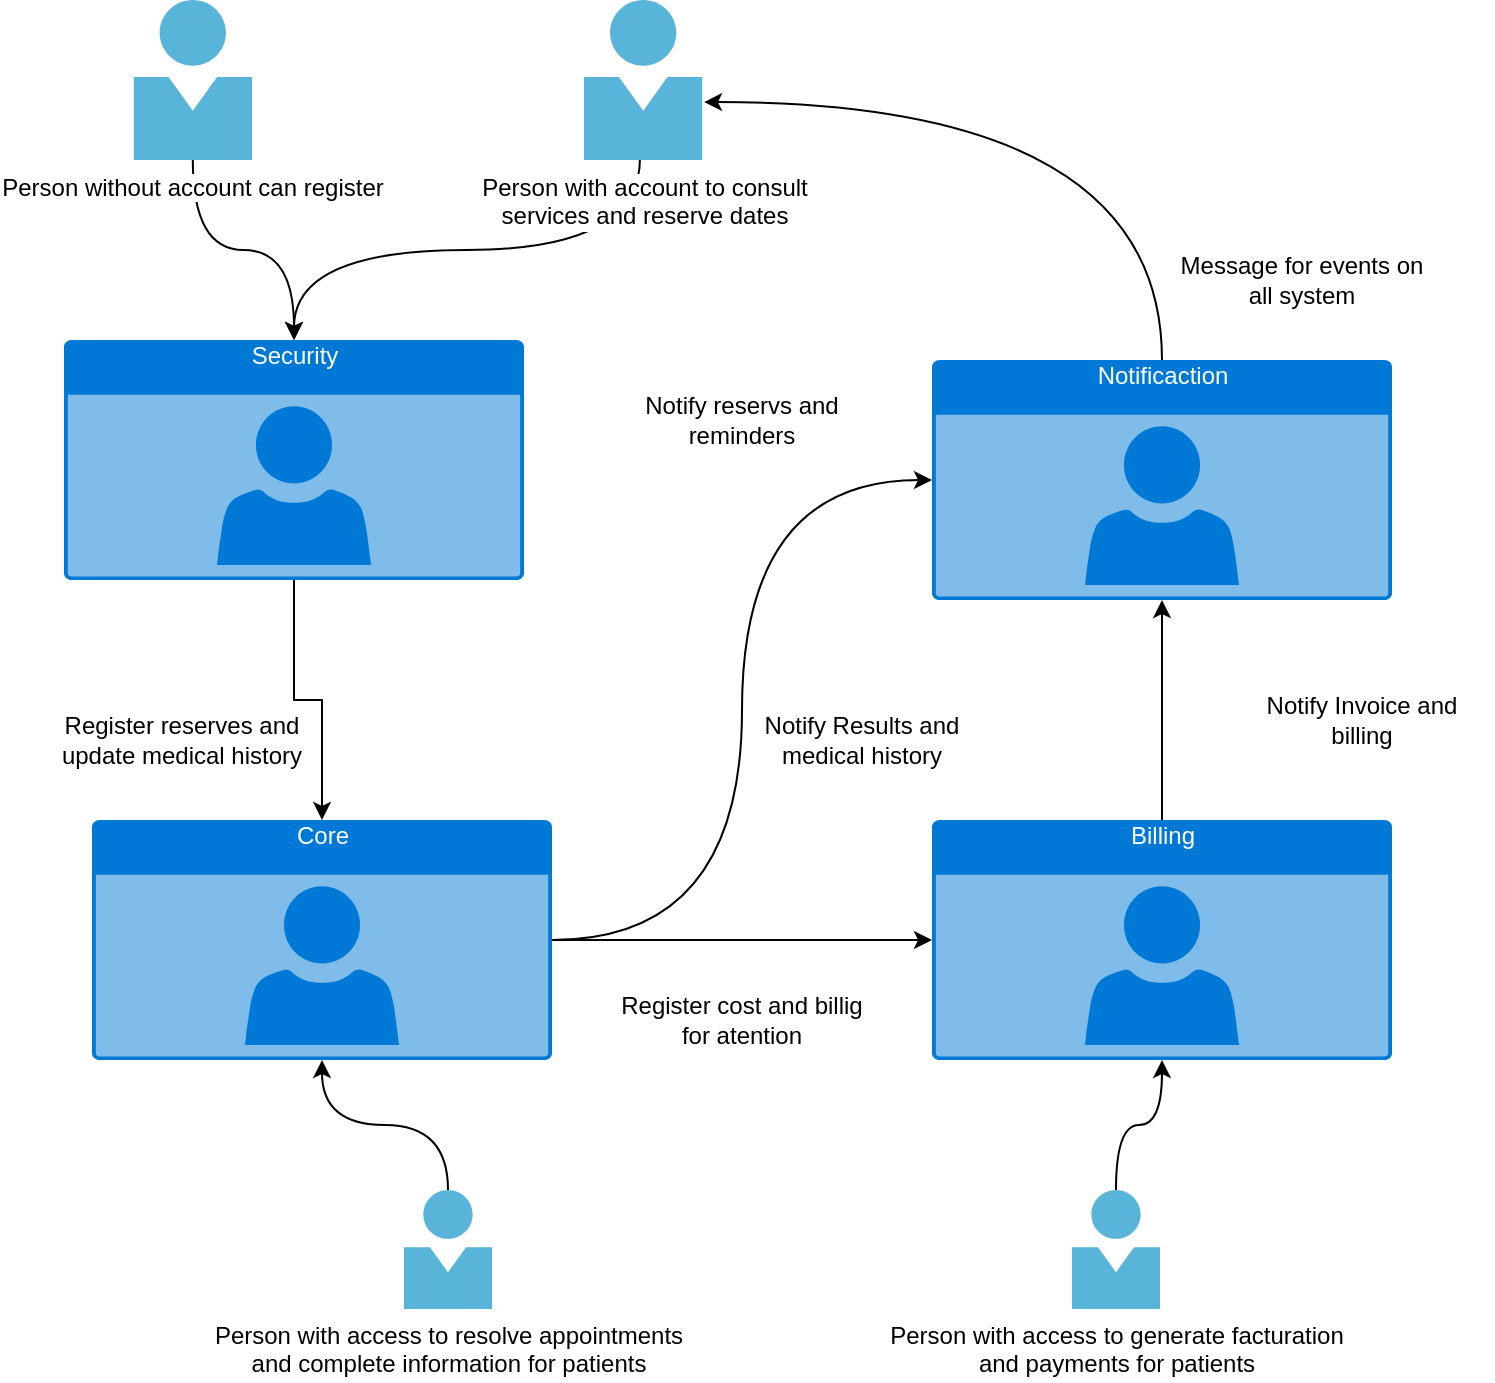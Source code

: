 <mxfile version="13.7.9" type="device" pages="4"><diagram id="2EKLIirFlXMManTxdTNA" name="Context"><mxGraphModel dx="1185" dy="685" grid="1" gridSize="10" guides="1" tooltips="1" connect="1" arrows="1" fold="1" page="1" pageScale="1" pageWidth="827" pageHeight="1169" math="0" shadow="0"><root><mxCell id="0"/><mxCell id="1" parent="0"/><mxCell id="qyZMl8ijHO8HV06tRtc7-16" style="edgeStyle=orthogonalEdgeStyle;curved=1;jumpStyle=none;orthogonalLoop=1;jettySize=auto;html=1;" parent="1" source="5vlBO0kMb23QcwZAIxXa-9" target="qyZMl8ijHO8HV06tRtc7-8" edge="1"><mxGeometry relative="1" as="geometry"/></mxCell><mxCell id="5vlBO0kMb23QcwZAIxXa-9" value="Billing" style="html=1;strokeColor=none;fillColor=#0079D6;labelPosition=center;verticalLabelPosition=middle;verticalAlign=top;align=center;fontSize=12;outlineConnect=0;spacingTop=-6;fontColor=#FFFFFF;shape=mxgraph.sitemap.user;" parent="1" vertex="1"><mxGeometry x="494.0" y="570" width="230" height="120" as="geometry"/></mxCell><mxCell id="qyZMl8ijHO8HV06tRtc7-14" style="edgeStyle=orthogonalEdgeStyle;curved=1;jumpStyle=none;orthogonalLoop=1;jettySize=auto;html=1;entryX=0;entryY=0.5;entryDx=0;entryDy=0;entryPerimeter=0;" parent="1" source="5vlBO0kMb23QcwZAIxXa-13" target="5vlBO0kMb23QcwZAIxXa-9" edge="1"><mxGeometry relative="1" as="geometry"/></mxCell><mxCell id="qyZMl8ijHO8HV06tRtc7-15" style="edgeStyle=orthogonalEdgeStyle;curved=1;jumpStyle=none;orthogonalLoop=1;jettySize=auto;html=1;entryX=0;entryY=0.5;entryDx=0;entryDy=0;entryPerimeter=0;" parent="1" source="5vlBO0kMb23QcwZAIxXa-13" target="qyZMl8ijHO8HV06tRtc7-8" edge="1"><mxGeometry relative="1" as="geometry"/></mxCell><mxCell id="5vlBO0kMb23QcwZAIxXa-13" value="Core" style="html=1;strokeColor=none;fillColor=#0079D6;labelPosition=center;verticalLabelPosition=middle;verticalAlign=top;align=center;fontSize=12;outlineConnect=0;spacingTop=-6;fontColor=#FFFFFF;shape=mxgraph.sitemap.user;" parent="1" vertex="1"><mxGeometry x="74.0" y="570" width="230" height="120" as="geometry"/></mxCell><mxCell id="qyZMl8ijHO8HV06tRtc7-5" style="edgeStyle=orthogonalEdgeStyle;curved=1;jumpStyle=none;orthogonalLoop=1;jettySize=auto;html=1;" parent="1" source="qyZMl8ijHO8HV06tRtc7-4" target="LqOLsiQff1XC1vdGfvNc-1" edge="1"><mxGeometry relative="1" as="geometry"><mxPoint x="189" y="360" as="targetPoint"/></mxGeometry></mxCell><mxCell id="qyZMl8ijHO8HV06tRtc7-4" value="Person without account can register" style="aspect=fixed;html=1;points=[];align=center;image;fontSize=12;image=img/lib/mscae/Person.svg;" parent="1" vertex="1"><mxGeometry x="94.8" y="160" width="59.2" height="80" as="geometry"/></mxCell><mxCell id="qyZMl8ijHO8HV06tRtc7-7" style="edgeStyle=orthogonalEdgeStyle;curved=1;jumpStyle=none;orthogonalLoop=1;jettySize=auto;html=1;exitX=0.473;exitY=0.988;exitDx=0;exitDy=0;exitPerimeter=0;" parent="1" source="qyZMl8ijHO8HV06tRtc7-6" target="LqOLsiQff1XC1vdGfvNc-1" edge="1"><mxGeometry relative="1" as="geometry"><mxPoint x="189" y="360" as="targetPoint"/></mxGeometry></mxCell><mxCell id="qyZMl8ijHO8HV06tRtc7-6" value="Person with account to consult &lt;br&gt;services and reserve dates" style="aspect=fixed;html=1;points=[];align=center;image;fontSize=12;image=img/lib/mscae/Person.svg;" parent="1" vertex="1"><mxGeometry x="320" y="160" width="59.2" height="80" as="geometry"/></mxCell><mxCell id="qyZMl8ijHO8HV06tRtc7-18" style="edgeStyle=orthogonalEdgeStyle;curved=1;jumpStyle=none;orthogonalLoop=1;jettySize=auto;html=1;entryX=1.014;entryY=0.638;entryDx=0;entryDy=0;entryPerimeter=0;exitX=0.5;exitY=0;exitDx=0;exitDy=0;exitPerimeter=0;" parent="1" source="qyZMl8ijHO8HV06tRtc7-8" target="qyZMl8ijHO8HV06tRtc7-6" edge="1"><mxGeometry relative="1" as="geometry"/></mxCell><mxCell id="qyZMl8ijHO8HV06tRtc7-8" value="Notificaction" style="html=1;strokeColor=none;fillColor=#0079D6;labelPosition=center;verticalLabelPosition=middle;verticalAlign=top;align=center;fontSize=12;outlineConnect=0;spacingTop=-6;fontColor=#FFFFFF;shape=mxgraph.sitemap.user;" parent="1" vertex="1"><mxGeometry x="494.0" y="340" width="230" height="120" as="geometry"/></mxCell><mxCell id="qyZMl8ijHO8HV06tRtc7-12" style="edgeStyle=orthogonalEdgeStyle;curved=1;jumpStyle=none;orthogonalLoop=1;jettySize=auto;html=1;entryX=0.5;entryY=1;entryDx=0;entryDy=0;entryPerimeter=0;" parent="1" source="qyZMl8ijHO8HV06tRtc7-10" target="5vlBO0kMb23QcwZAIxXa-13" edge="1"><mxGeometry relative="1" as="geometry"/></mxCell><mxCell id="qyZMl8ijHO8HV06tRtc7-10" value="Person with access to resolve appointments &lt;br&gt;and complete information for patients" style="aspect=fixed;html=1;points=[];align=center;image;fontSize=12;image=img/lib/mscae/Person.svg;" parent="1" vertex="1"><mxGeometry x="230" y="755" width="44" height="59.46" as="geometry"/></mxCell><mxCell id="qyZMl8ijHO8HV06tRtc7-13" style="edgeStyle=orthogonalEdgeStyle;curved=1;jumpStyle=none;orthogonalLoop=1;jettySize=auto;html=1;" parent="1" source="qyZMl8ijHO8HV06tRtc7-11" target="5vlBO0kMb23QcwZAIxXa-9" edge="1"><mxGeometry relative="1" as="geometry"/></mxCell><mxCell id="qyZMl8ijHO8HV06tRtc7-11" value="Person with access to generate facturation &lt;br&gt;and payments for patients" style="aspect=fixed;html=1;points=[];align=center;image;fontSize=12;image=img/lib/mscae/Person.svg;" parent="1" vertex="1"><mxGeometry x="564" y="755" width="44" height="59.46" as="geometry"/></mxCell><mxCell id="l5OTjM7se1lUKz6aUcZo-1" value="Message for events on all system" style="text;html=1;strokeColor=none;fillColor=none;align=center;verticalAlign=middle;whiteSpace=wrap;rounded=0;" parent="1" vertex="1"><mxGeometry x="614" y="290" width="130" height="20" as="geometry"/></mxCell><mxCell id="l5OTjM7se1lUKz6aUcZo-2" value="Notify Invoice and billing" style="text;html=1;strokeColor=none;fillColor=none;align=center;verticalAlign=middle;whiteSpace=wrap;rounded=0;" parent="1" vertex="1"><mxGeometry x="644" y="510" width="130" height="20" as="geometry"/></mxCell><mxCell id="k3LAeSQk31uYFroAvFhV-1" value="Notify Results and medical history" style="text;html=1;strokeColor=none;fillColor=none;align=center;verticalAlign=middle;whiteSpace=wrap;rounded=0;" parent="1" vertex="1"><mxGeometry x="394" y="520" width="130" height="20" as="geometry"/></mxCell><mxCell id="k3LAeSQk31uYFroAvFhV-2" value="Notify reservs and reminders" style="text;html=1;strokeColor=none;fillColor=none;align=center;verticalAlign=middle;whiteSpace=wrap;rounded=0;" parent="1" vertex="1"><mxGeometry x="334" y="360" width="130" height="20" as="geometry"/></mxCell><mxCell id="k3LAeSQk31uYFroAvFhV-5" value="Register reserves and update medical history" style="text;html=1;strokeColor=none;fillColor=none;align=center;verticalAlign=middle;whiteSpace=wrap;rounded=0;" parent="1" vertex="1"><mxGeometry x="54.0" y="520" width="130" height="20" as="geometry"/></mxCell><mxCell id="k3LAeSQk31uYFroAvFhV-6" value="Register cost and billig for atention" style="text;html=1;strokeColor=none;fillColor=none;align=center;verticalAlign=middle;whiteSpace=wrap;rounded=0;" parent="1" vertex="1"><mxGeometry x="334" y="660" width="130" height="20" as="geometry"/></mxCell><mxCell id="LqOLsiQff1XC1vdGfvNc-3" style="edgeStyle=orthogonalEdgeStyle;rounded=0;orthogonalLoop=1;jettySize=auto;html=1;" edge="1" parent="1" source="LqOLsiQff1XC1vdGfvNc-1" target="5vlBO0kMb23QcwZAIxXa-13"><mxGeometry relative="1" as="geometry"/></mxCell><mxCell id="LqOLsiQff1XC1vdGfvNc-1" value="Security" style="html=1;strokeColor=none;fillColor=#0079D6;labelPosition=center;verticalLabelPosition=middle;verticalAlign=top;align=center;fontSize=12;outlineConnect=0;spacingTop=-6;fontColor=#FFFFFF;shape=mxgraph.sitemap.user;" vertex="1" parent="1"><mxGeometry x="60.0" y="330" width="230" height="120" as="geometry"/></mxCell></root></mxGraphModel></diagram><diagram id="42VQemeUKOWTL7FAhe5p" name="Container "><mxGraphModel dx="2249" dy="822" grid="1" gridSize="10" guides="1" tooltips="1" connect="1" arrows="1" fold="1" page="1" pageScale="1" pageWidth="827" pageHeight="1169" math="0" shadow="0"><root><mxCell id="_bHOrbt_Z18srWprg5D2-0"/><mxCell id="_bHOrbt_Z18srWprg5D2-1" parent="_bHOrbt_Z18srWprg5D2-0"/><mxCell id="jMDWx0PPBlNnuc4dAxSQ-10" value="" style="rounded=0;whiteSpace=wrap;html=1;" parent="_bHOrbt_Z18srWprg5D2-1" vertex="1"><mxGeometry x="-670" y="380" width="665" height="310" as="geometry"/></mxCell><mxCell id="jMDWx0PPBlNnuc4dAxSQ-8" value="" style="group" parent="_bHOrbt_Z18srWprg5D2-1" vertex="1" connectable="0"><mxGeometry x="40" y="380" width="665" height="310" as="geometry"/></mxCell><mxCell id="jMDWx0PPBlNnuc4dAxSQ-1" value="" style="rounded=0;whiteSpace=wrap;html=1;" parent="jMDWx0PPBlNnuc4dAxSQ-8" vertex="1"><mxGeometry width="665" height="310" as="geometry"/></mxCell><mxCell id="WMeIXpfJqdd58N42VqQm-1" value="N" style="html=1;dashed=0;whitespace=wrap;fillColor=#2875E2;strokeColor=#ffffff;points=[[0.005,0.63,0],[0.1,0.2,0],[0.9,0.2,0],[0.5,0,0],[0.995,0.63,0],[0.72,0.99,0],[0.5,1,0],[0.28,0.99,0]];shape=mxgraph.kubernetes.icon;prIcon=api" parent="jMDWx0PPBlNnuc4dAxSQ-8" vertex="1"><mxGeometry x="309" y="70" width="130" height="110" as="geometry"/></mxCell><mxCell id="WMeIXpfJqdd58N42VqQm-2" value="Attention Web&lt;br&gt;Angular 10" style="verticalLabelPosition=bottom;html=1;verticalAlign=top;align=center;strokeColor=none;fillColor=#00BEF2;shape=mxgraph.azure.azure_website;pointerEvents=1;" parent="jMDWx0PPBlNnuc4dAxSQ-8" vertex="1"><mxGeometry x="130" y="60" width="80" height="80" as="geometry"/></mxCell><mxCell id="WMeIXpfJqdd58N42VqQm-23" value="Azure Cloud&lt;br&gt;SQL Server" style="verticalLabelPosition=bottom;html=1;verticalAlign=top;align=center;strokeColor=none;fillColor=#00BEF2;shape=mxgraph.azure.sql_database_sql_azure;" parent="jMDWx0PPBlNnuc4dAxSQ-8" vertex="1"><mxGeometry x="540" y="45" width="90" height="90" as="geometry"/></mxCell><mxCell id="WMeIXpfJqdd58N42VqQm-24" style="edgeStyle=orthogonalEdgeStyle;curved=1;rounded=0;orthogonalLoop=1;jettySize=auto;html=1;entryX=0;entryY=0.5;entryDx=0;entryDy=0;entryPerimeter=0;exitX=0.931;exitY=0.627;exitDx=0;exitDy=0;exitPerimeter=0;" parent="jMDWx0PPBlNnuc4dAxSQ-8" source="WMeIXpfJqdd58N42VqQm-1" target="WMeIXpfJqdd58N42VqQm-23" edge="1"><mxGeometry relative="1" as="geometry"/></mxCell><mxCell id="Ny7OhV4Sskm9mBpHQgic-0" value="Send messages for &lt;br&gt;async events" style="text;html=1;align=center;verticalAlign=middle;resizable=0;points=[];autosize=1;" parent="jMDWx0PPBlNnuc4dAxSQ-8" vertex="1"><mxGeometry x="470" y="260" width="120" height="30" as="geometry"/></mxCell><mxCell id="Ny7OhV4Sskm9mBpHQgic-1" value="Save and &lt;br&gt;consult data" style="text;html=1;align=center;verticalAlign=middle;resizable=0;points=[];autosize=1;" parent="jMDWx0PPBlNnuc4dAxSQ-8" vertex="1"><mxGeometry x="445" y="45" width="80" height="30" as="geometry"/></mxCell><mxCell id="WMeIXpfJqdd58N42VqQm-11" value="Attention API - Identity Server&lt;br&gt;NetCore 3.1" style="text;html=1;align=center;verticalAlign=middle;resizable=0;points=[];autosize=1;" parent="jMDWx0PPBlNnuc4dAxSQ-8" vertex="1"><mxGeometry x="289" y="189" width="170" height="30" as="geometry"/></mxCell><mxCell id="n6Ky6BE6lHwHTJasd2XO-2" value="Read configuration&amp;nbsp;&lt;br&gt;for environmet" style="text;html=1;align=center;verticalAlign=middle;resizable=0;points=[];autosize=1;" parent="jMDWx0PPBlNnuc4dAxSQ-8" vertex="1"><mxGeometry x="230" y="250" width="120" height="30" as="geometry"/></mxCell><mxCell id="WMeIXpfJqdd58N42VqQm-15" style="edgeStyle=orthogonalEdgeStyle;rounded=0;orthogonalLoop=1;jettySize=auto;html=1;exitX=0.855;exitY=0.145;exitDx=0;exitDy=0;exitPerimeter=0;curved=1;" parent="_bHOrbt_Z18srWprg5D2-1" source="WMeIXpfJqdd58N42VqQm-2" target="WMeIXpfJqdd58N42VqQm-8" edge="1"><mxGeometry relative="1" as="geometry"/></mxCell><mxCell id="jMDWx0PPBlNnuc4dAxSQ-22" style="edgeStyle=orthogonalEdgeStyle;curved=1;rounded=0;orthogonalLoop=1;jettySize=auto;html=1;fontSize=12;entryX=0.524;entryY=1.075;entryDx=0;entryDy=0;entryPerimeter=0;" parent="_bHOrbt_Z18srWprg5D2-1" source="WMeIXpfJqdd58N42VqQm-17" target="jMDWx0PPBlNnuc4dAxSQ-21" edge="1"><mxGeometry relative="1" as="geometry"/></mxCell><mxCell id="WMeIXpfJqdd58N42VqQm-17" value="Spring Cloud &lt;br&gt;Config Server" style="verticalLabelPosition=bottom;html=1;verticalAlign=top;align=center;strokeColor=none;fillColor=#00BEF2;shape=mxgraph.azure.cloud_service;" parent="_bHOrbt_Z18srWprg5D2-1" vertex="1"><mxGeometry x="-25" y="710" width="80" height="60" as="geometry"/></mxCell><mxCell id="WMeIXpfJqdd58N42VqQm-22" style="edgeStyle=orthogonalEdgeStyle;rounded=0;orthogonalLoop=1;jettySize=auto;html=1;entryX=0.9;entryY=0.2;entryDx=0;entryDy=0;entryPerimeter=0;curved=1;" parent="_bHOrbt_Z18srWprg5D2-1" source="WMeIXpfJqdd58N42VqQm-21" target="WMeIXpfJqdd58N42VqQm-8" edge="1"><mxGeometry relative="1" as="geometry"/></mxCell><mxCell id="WMeIXpfJqdd58N42VqQm-21" value="Eureka Discovery Server" style="verticalLabelPosition=bottom;html=1;verticalAlign=top;align=center;strokeColor=none;fillColor=#00BEF2;shape=mxgraph.azure.cloud_service;" parent="_bHOrbt_Z18srWprg5D2-1" vertex="1"><mxGeometry x="680" y="90" width="80" height="60" as="geometry"/></mxCell><mxCell id="WMeIXpfJqdd58N42VqQm-29" value="Rabbit MQ" style="verticalLabelPosition=bottom;html=1;verticalAlign=top;align=center;strokeColor=none;fillColor=#00BEF2;shape=mxgraph.azure.worker_role;" parent="_bHOrbt_Z18srWprg5D2-1" vertex="1"><mxGeometry x="-30" y="880" width="80" height="50" as="geometry"/></mxCell><mxCell id="Ny7OhV4Sskm9mBpHQgic-2" value="Discovery direction &lt;br&gt;for apis services" style="text;html=1;align=center;verticalAlign=middle;resizable=0;points=[];autosize=1;" parent="_bHOrbt_Z18srWprg5D2-1" vertex="1"><mxGeometry x="520" y="170" width="120" height="30" as="geometry"/></mxCell><mxCell id="Ny7OhV4Sskm9mBpHQgic-5" value="Send petitions to Api Gateway" style="text;html=1;align=center;verticalAlign=middle;resizable=0;points=[];autosize=1;" parent="_bHOrbt_Z18srWprg5D2-1" vertex="1"><mxGeometry x="120" y="405" width="180" height="20" as="geometry"/></mxCell><mxCell id="jMDWx0PPBlNnuc4dAxSQ-2" value="Security Container" style="text;html=1;align=center;verticalAlign=middle;resizable=0;points=[];autosize=1;fontSize=23;fontStyle=1" parent="_bHOrbt_Z18srWprg5D2-1" vertex="1"><mxGeometry x="45" y="350" width="220" height="30" as="geometry"/></mxCell><mxCell id="jMDWx0PPBlNnuc4dAxSQ-3" value="" style="group" parent="_bHOrbt_Z18srWprg5D2-1" vertex="1" connectable="0"><mxGeometry x="314" y="150" width="200" height="160" as="geometry"/></mxCell><mxCell id="WMeIXpfJqdd58N42VqQm-8" value="" style="html=1;dashed=0;whitespace=wrap;fillColor=#2875E2;strokeColor=#ffffff;points=[[0.005,0.63,0],[0.1,0.2,0],[0.9,0.2,0],[0.5,0,0],[0.995,0.63,0],[0.72,0.99,0],[0.5,1,0],[0.28,0.99,0]];shape=mxgraph.kubernetes.icon;prIcon=api" parent="jMDWx0PPBlNnuc4dAxSQ-3" vertex="1"><mxGeometry x="35" width="130" height="110" as="geometry"/></mxCell><mxCell id="WMeIXpfJqdd58N42VqQm-9" value="KONG API Gateway&lt;br&gt;/&lt;br&gt;NET CORE OCELOT API Gateway" style="text;html=1;align=center;verticalAlign=middle;resizable=0;points=[];autosize=1;" parent="_bHOrbt_Z18srWprg5D2-1" vertex="1"><mxGeometry x="314" y="100" width="200" height="50" as="geometry"/></mxCell><mxCell id="jMDWx0PPBlNnuc4dAxSQ-6" style="edgeStyle=orthogonalEdgeStyle;curved=1;rounded=0;orthogonalLoop=1;jettySize=auto;html=1;entryX=0.5;entryY=0;entryDx=0;entryDy=0;entryPerimeter=0;fontSize=23;" parent="_bHOrbt_Z18srWprg5D2-1" source="WMeIXpfJqdd58N42VqQm-8" target="WMeIXpfJqdd58N42VqQm-1" edge="1"><mxGeometry relative="1" as="geometry"/></mxCell><mxCell id="jMDWx0PPBlNnuc4dAxSQ-17" value="Billing Container" style="text;html=1;align=center;verticalAlign=middle;resizable=0;points=[];autosize=1;fontSize=23;fontStyle=1" parent="_bHOrbt_Z18srWprg5D2-1" vertex="1"><mxGeometry x="-655" y="340" width="200" height="30" as="geometry"/></mxCell><mxCell id="n6Ky6BE6lHwHTJasd2XO-0" style="edgeStyle=orthogonalEdgeStyle;curved=1;rounded=0;orthogonalLoop=1;jettySize=auto;html=1;entryX=0;entryY=0.5;entryDx=0;entryDy=0;entryPerimeter=0;fontSize=12;startArrow=classic;startFill=1;" parent="_bHOrbt_Z18srWprg5D2-1" source="jMDWx0PPBlNnuc4dAxSQ-11" target="WMeIXpfJqdd58N42VqQm-29" edge="1"><mxGeometry relative="1" as="geometry"><Array as="points"><mxPoint x="-400" y="505"/><mxPoint x="-400" y="905"/></Array></mxGeometry></mxCell><mxCell id="jMDWx0PPBlNnuc4dAxSQ-11" value="N" style="html=1;dashed=0;whitespace=wrap;fillColor=#2875E2;strokeColor=#ffffff;points=[[0.005,0.63,0],[0.1,0.2,0],[0.9,0.2,0],[0.5,0,0],[0.995,0.63,0],[0.72,0.99,0],[0.5,1,0],[0.28,0.99,0]];shape=mxgraph.kubernetes.icon;prIcon=api" parent="_bHOrbt_Z18srWprg5D2-1" vertex="1"><mxGeometry x="-361" y="450" width="130" height="110" as="geometry"/></mxCell><mxCell id="jMDWx0PPBlNnuc4dAxSQ-19" style="edgeStyle=orthogonalEdgeStyle;curved=1;rounded=0;orthogonalLoop=1;jettySize=auto;html=1;entryX=0.005;entryY=0.63;entryDx=0;entryDy=0;entryPerimeter=0;fontSize=12;" parent="_bHOrbt_Z18srWprg5D2-1" source="jMDWx0PPBlNnuc4dAxSQ-12" target="WMeIXpfJqdd58N42VqQm-8" edge="1"><mxGeometry relative="1" as="geometry"><Array as="points"><mxPoint x="-390" y="480"/><mxPoint x="-390" y="219"/></Array></mxGeometry></mxCell><mxCell id="jMDWx0PPBlNnuc4dAxSQ-12" value="Billing Web&lt;br&gt;React" style="verticalLabelPosition=bottom;html=1;verticalAlign=top;align=center;strokeColor=none;fillColor=#00BEF2;shape=mxgraph.azure.azure_website;pointerEvents=1;" parent="_bHOrbt_Z18srWprg5D2-1" vertex="1"><mxGeometry x="-540" y="440" width="80" height="80" as="geometry"/></mxCell><mxCell id="jMDWx0PPBlNnuc4dAxSQ-14" style="edgeStyle=orthogonalEdgeStyle;curved=1;rounded=0;orthogonalLoop=1;jettySize=auto;html=1;entryX=0;entryY=0.5;entryDx=0;entryDy=0;entryPerimeter=0;" parent="_bHOrbt_Z18srWprg5D2-1" source="jMDWx0PPBlNnuc4dAxSQ-11" target="jMDWx0PPBlNnuc4dAxSQ-18" edge="1"><mxGeometry x="-670" y="380" as="geometry"><mxPoint x="-130" y="470" as="targetPoint"/></mxGeometry></mxCell><mxCell id="jMDWx0PPBlNnuc4dAxSQ-15" value="Send and read messages&amp;nbsp;&lt;br&gt;&amp;nbsp;for async events" style="text;html=1;align=center;verticalAlign=middle;resizable=0;points=[];autosize=1;" parent="_bHOrbt_Z18srWprg5D2-1" vertex="1"><mxGeometry x="-560" y="630" width="160" height="30" as="geometry"/></mxCell><mxCell id="jMDWx0PPBlNnuc4dAxSQ-16" value="Save and &lt;br&gt;consult data" style="text;html=1;align=center;verticalAlign=middle;resizable=0;points=[];autosize=1;" parent="_bHOrbt_Z18srWprg5D2-1" vertex="1"><mxGeometry x="-220" y="440" width="80" height="30" as="geometry"/></mxCell><mxCell id="iLCGwplochPmmYWrt9mM-3" style="edgeStyle=orthogonalEdgeStyle;curved=1;rounded=0;orthogonalLoop=1;jettySize=auto;html=1;startArrow=none;startFill=0;fontSize=12;" parent="_bHOrbt_Z18srWprg5D2-1" source="jMDWx0PPBlNnuc4dAxSQ-18" target="iLCGwplochPmmYWrt9mM-2" edge="1"><mxGeometry relative="1" as="geometry"/></mxCell><mxCell id="jMDWx0PPBlNnuc4dAxSQ-18" value="MongoDB" style="verticalLabelPosition=bottom;html=1;verticalAlign=top;align=center;strokeColor=none;fillColor=#00BEF2;shape=mxgraph.azure.database;fontSize=12;" parent="_bHOrbt_Z18srWprg5D2-1" vertex="1"><mxGeometry x="-103" y="460" width="53" height="59" as="geometry"/></mxCell><mxCell id="jMDWx0PPBlNnuc4dAxSQ-7" style="edgeStyle=orthogonalEdgeStyle;rounded=0;orthogonalLoop=1;jettySize=auto;html=1;entryX=0.5;entryY=1;entryDx=0;entryDy=0;entryPerimeter=0;curved=1;" parent="_bHOrbt_Z18srWprg5D2-1" source="WMeIXpfJqdd58N42VqQm-17" target="WMeIXpfJqdd58N42VqQm-11" edge="1"><mxGeometry relative="1" as="geometry"><mxPoint x="160" y="1050.059" as="sourcePoint"/><mxPoint x="414" y="560" as="targetPoint"/></mxGeometry></mxCell><mxCell id="jMDWx0PPBlNnuc4dAxSQ-20" style="edgeStyle=orthogonalEdgeStyle;curved=1;rounded=0;orthogonalLoop=1;jettySize=auto;html=1;fontSize=12;" parent="_bHOrbt_Z18srWprg5D2-1" source="WMeIXpfJqdd58N42VqQm-8" target="jMDWx0PPBlNnuc4dAxSQ-11" edge="1"><mxGeometry relative="1" as="geometry"><Array as="points"><mxPoint x="-296" y="220"/></Array></mxGeometry></mxCell><mxCell id="jMDWx0PPBlNnuc4dAxSQ-21" value="Billing API&lt;br&gt;NetCore 3.1" style="text;html=1;align=center;verticalAlign=middle;resizable=0;points=[];autosize=1;" parent="_bHOrbt_Z18srWprg5D2-1" vertex="1"><mxGeometry x="-336" y="569" width="80" height="30" as="geometry"/></mxCell><mxCell id="n6Ky6BE6lHwHTJasd2XO-1" value="Read configuration&amp;nbsp;&lt;br&gt;for environmet" style="text;html=1;align=center;verticalAlign=middle;resizable=0;points=[];autosize=1;" parent="_bHOrbt_Z18srWprg5D2-1" vertex="1"><mxGeometry x="-290" y="630" width="120" height="30" as="geometry"/></mxCell><mxCell id="-aJG4LHZNwLMzLijoNOR-0" value="" style="group" parent="_bHOrbt_Z18srWprg5D2-1" vertex="1" connectable="0"><mxGeometry x="740" y="380" width="665" height="310" as="geometry"/></mxCell><mxCell id="-aJG4LHZNwLMzLijoNOR-1" value="" style="rounded=0;whiteSpace=wrap;html=1;" parent="-aJG4LHZNwLMzLijoNOR-0" vertex="1"><mxGeometry width="665" height="310" as="geometry"/></mxCell><mxCell id="-aJG4LHZNwLMzLijoNOR-2" value="N" style="html=1;dashed=0;whitespace=wrap;fillColor=#2875E2;strokeColor=#ffffff;points=[[0.005,0.63,0],[0.1,0.2,0],[0.9,0.2,0],[0.5,0,0],[0.995,0.63,0],[0.72,0.99,0],[0.5,1,0],[0.28,0.99,0]];shape=mxgraph.kubernetes.icon;prIcon=api" parent="-aJG4LHZNwLMzLijoNOR-0" vertex="1"><mxGeometry x="309" y="70" width="130" height="110" as="geometry"/></mxCell><mxCell id="-aJG4LHZNwLMzLijoNOR-3" value="Attention Web&lt;br&gt;Angular 10" style="verticalLabelPosition=bottom;html=1;verticalAlign=top;align=center;strokeColor=none;fillColor=#00BEF2;shape=mxgraph.azure.azure_website;pointerEvents=1;" parent="-aJG4LHZNwLMzLijoNOR-0" vertex="1"><mxGeometry x="150" y="55" width="80" height="80" as="geometry"/></mxCell><mxCell id="-aJG4LHZNwLMzLijoNOR-5" style="edgeStyle=orthogonalEdgeStyle;curved=1;rounded=0;orthogonalLoop=1;jettySize=auto;html=1;entryX=0;entryY=0.5;entryDx=0;entryDy=0;entryPerimeter=0;" parent="-aJG4LHZNwLMzLijoNOR-0" source="-aJG4LHZNwLMzLijoNOR-2" edge="1"><mxGeometry relative="1" as="geometry"><mxPoint x="540" y="90" as="targetPoint"/></mxGeometry></mxCell><mxCell id="-aJG4LHZNwLMzLijoNOR-6" value="Send messages for &lt;br&gt;async events" style="text;html=1;align=center;verticalAlign=middle;resizable=0;points=[];autosize=1;" parent="-aJG4LHZNwLMzLijoNOR-0" vertex="1"><mxGeometry x="381" y="240" width="120" height="30" as="geometry"/></mxCell><mxCell id="-aJG4LHZNwLMzLijoNOR-7" value="Save and &lt;br&gt;consult data" style="text;html=1;align=center;verticalAlign=middle;resizable=0;points=[];autosize=1;" parent="-aJG4LHZNwLMzLijoNOR-0" vertex="1"><mxGeometry x="445" y="45" width="80" height="30" as="geometry"/></mxCell><mxCell id="-aJG4LHZNwLMzLijoNOR-8" value="Attention API&lt;br&gt;NetCore 3.1" style="text;html=1;align=center;verticalAlign=middle;resizable=0;points=[];autosize=1;" parent="-aJG4LHZNwLMzLijoNOR-0" vertex="1"><mxGeometry x="334" y="189" width="80" height="30" as="geometry"/></mxCell><mxCell id="-aJG4LHZNwLMzLijoNOR-9" value="Read configuration&amp;nbsp;&lt;br&gt;for environmet" style="text;html=1;align=center;verticalAlign=middle;resizable=0;points=[];autosize=1;" parent="-aJG4LHZNwLMzLijoNOR-0" vertex="1"><mxGeometry x="210" y="240" width="120" height="30" as="geometry"/></mxCell><mxCell id="-aJG4LHZNwLMzLijoNOR-12" value="Send petitions to Api Gateway" style="text;html=1;align=center;verticalAlign=middle;resizable=0;points=[];autosize=1;" parent="-aJG4LHZNwLMzLijoNOR-0" vertex="1"><mxGeometry y="25" width="180" height="20" as="geometry"/></mxCell><mxCell id="iLCGwplochPmmYWrt9mM-0" value="MariaDB" style="verticalLabelPosition=bottom;html=1;verticalAlign=top;align=center;strokeColor=none;fillColor=#00BEF2;shape=mxgraph.azure.database;fontSize=12;" parent="-aJG4LHZNwLMzLijoNOR-0" vertex="1"><mxGeometry x="547" y="65.5" width="53" height="59" as="geometry"/></mxCell><mxCell id="-aJG4LHZNwLMzLijoNOR-10" style="edgeStyle=orthogonalEdgeStyle;curved=1;rounded=0;orthogonalLoop=1;jettySize=auto;html=1;entryX=0.931;entryY=0.636;entryDx=0;entryDy=0;entryPerimeter=0;startArrow=none;startFill=0;fontSize=12;exitX=0.5;exitY=0;exitDx=0;exitDy=0;exitPerimeter=0;" parent="_bHOrbt_Z18srWprg5D2-1" source="-aJG4LHZNwLMzLijoNOR-3" target="WMeIXpfJqdd58N42VqQm-8" edge="1"><mxGeometry relative="1" as="geometry"><Array as="points"><mxPoint x="910" y="435"/><mxPoint x="910" y="240"/><mxPoint x="470" y="240"/></Array></mxGeometry></mxCell><mxCell id="-aJG4LHZNwLMzLijoNOR-11" style="edgeStyle=orthogonalEdgeStyle;curved=1;rounded=0;orthogonalLoop=1;jettySize=auto;html=1;startArrow=none;startFill=0;fontSize=12;exitX=0.926;exitY=0.69;exitDx=0;exitDy=0;exitPerimeter=0;" parent="_bHOrbt_Z18srWprg5D2-1" source="WMeIXpfJqdd58N42VqQm-8" target="-aJG4LHZNwLMzLijoNOR-2" edge="1"><mxGeometry relative="1" as="geometry"><Array as="points"><mxPoint x="469" y="240"/><mxPoint x="1114" y="240"/></Array></mxGeometry></mxCell><mxCell id="-aJG4LHZNwLMzLijoNOR-13" style="edgeStyle=orthogonalEdgeStyle;curved=1;rounded=0;orthogonalLoop=1;jettySize=auto;html=1;entryX=0.97;entryY=0.5;entryDx=0;entryDy=0;entryPerimeter=0;startArrow=none;startFill=0;fontSize=12;" parent="_bHOrbt_Z18srWprg5D2-1" source="-aJG4LHZNwLMzLijoNOR-8" target="WMeIXpfJqdd58N42VqQm-17" edge="1"><mxGeometry relative="1" as="geometry"><Array as="points"><mxPoint x="1114" y="740"/></Array></mxGeometry></mxCell><mxCell id="-aJG4LHZNwLMzLijoNOR-14" value="Core Container" style="text;html=1;align=center;verticalAlign=middle;resizable=0;points=[];autosize=1;fontSize=23;fontStyle=1" parent="_bHOrbt_Z18srWprg5D2-1" vertex="1"><mxGeometry x="765" y="340" width="180" height="30" as="geometry"/></mxCell><mxCell id="iLCGwplochPmmYWrt9mM-1" style="edgeStyle=orthogonalEdgeStyle;curved=1;rounded=0;orthogonalLoop=1;jettySize=auto;html=1;entryX=1;entryY=0.5;entryDx=0;entryDy=0;entryPerimeter=0;startArrow=none;startFill=0;fontSize=12;" parent="_bHOrbt_Z18srWprg5D2-1" source="-aJG4LHZNwLMzLijoNOR-8" target="WMeIXpfJqdd58N42VqQm-29" edge="1"><mxGeometry relative="1" as="geometry"><Array as="points"><mxPoint x="1114" y="790"/><mxPoint x="562" y="790"/><mxPoint x="562" y="905"/></Array></mxGeometry></mxCell><mxCell id="iLCGwplochPmmYWrt9mM-2" value="Cloud Storage" style="shadow=0;dashed=0;html=1;strokeColor=none;fillColor=#4495D1;labelPosition=center;verticalLabelPosition=bottom;verticalAlign=top;align=center;outlineConnect=0;shape=mxgraph.veeam.2d.hard_drive;fontSize=12;" parent="_bHOrbt_Z18srWprg5D2-1" vertex="1"><mxGeometry x="-96.5" y="582" width="40" height="48" as="geometry"/></mxCell><mxCell id="ogZk_WnoBDY7kQ-XRVwH-0" style="edgeStyle=orthogonalEdgeStyle;rounded=0;orthogonalLoop=1;jettySize=auto;html=1;entryX=0.5;entryY=1;entryDx=0;entryDy=0;entryPerimeter=0;fontSize=12;startFill=0;curved=1;exitX=0.938;exitY=0.609;exitDx=0;exitDy=0;exitPerimeter=0;" edge="1" parent="_bHOrbt_Z18srWprg5D2-1" source="WMeIXpfJqdd58N42VqQm-1" target="-aJG4LHZNwLMzLijoNOR-3"><mxGeometry relative="1" as="geometry"><Array as="points"><mxPoint x="471" y="550"/><mxPoint x="685" y="550"/><mxPoint x="685" y="590"/><mxPoint x="930" y="590"/></Array></mxGeometry></mxCell><mxCell id="ogZk_WnoBDY7kQ-XRVwH-1" value="Generate Acces Token&amp;nbsp;" style="edgeLabel;html=1;align=center;verticalAlign=middle;resizable=0;points=[];" vertex="1" connectable="0" parent="ogZk_WnoBDY7kQ-XRVwH-0"><mxGeometry x="0.071" y="1" relative="1" as="geometry"><mxPoint as="offset"/></mxGeometry></mxCell><mxCell id="ogZk_WnoBDY7kQ-XRVwH-2" style="edgeStyle=orthogonalEdgeStyle;curved=1;rounded=0;orthogonalLoop=1;jettySize=auto;html=1;entryX=0.995;entryY=0.63;entryDx=0;entryDy=0;entryPerimeter=0;" edge="1" parent="_bHOrbt_Z18srWprg5D2-1" source="WMeIXpfJqdd58N42VqQm-1" target="jMDWx0PPBlNnuc4dAxSQ-11"><mxGeometry relative="1" as="geometry"><Array as="points"><mxPoint x="414" y="600"/><mxPoint x="59" y="600"/><mxPoint x="59" y="560"/><mxPoint x="-232" y="560"/></Array></mxGeometry></mxCell><mxCell id="ogZk_WnoBDY7kQ-XRVwH-3" value="Generate Acces Token&amp;nbsp;" style="edgeLabel;html=1;align=center;verticalAlign=middle;resizable=0;points=[];" vertex="1" connectable="0" parent="ogZk_WnoBDY7kQ-XRVwH-2"><mxGeometry x="0.219" y="5" relative="1" as="geometry"><mxPoint as="offset"/></mxGeometry></mxCell><mxCell id="VL0nm8s5EtVWIN8VjW8x-11" value="Notification Container" style="text;html=1;align=center;verticalAlign=middle;resizable=0;points=[];autosize=1;fontSize=23;fontStyle=1" vertex="1" parent="_bHOrbt_Z18srWprg5D2-1"><mxGeometry x="90" y="930" width="260" height="30" as="geometry"/></mxCell></root></mxGraphModel></diagram><diagram id="c-BFHHw9N0q826-6VFGD" name="Component"><mxGraphModel dx="1422" dy="822" grid="1" gridSize="10" guides="1" tooltips="1" connect="1" arrows="1" fold="1" page="1" pageScale="1" pageWidth="827" pageHeight="1169" math="0" shadow="0"><root><mxCell id="pY6D9dbLPDtab4mCC-x5-0"/><mxCell id="pY6D9dbLPDtab4mCC-x5-1" parent="pY6D9dbLPDtab4mCC-x5-0"/><mxCell id="Acd-goQpXtNut8oiIZXm-0" value="" style="rounded=0;whiteSpace=wrap;html=1;" parent="pY6D9dbLPDtab4mCC-x5-1" vertex="1"><mxGeometry x="40" y="80" width="760" height="780" as="geometry"/></mxCell><mxCell id="qaoPJGYTE791rdSDPXXP-1" value="" style="group" parent="pY6D9dbLPDtab4mCC-x5-1" vertex="1" connectable="0"><mxGeometry x="55" y="90" width="720" height="370" as="geometry"/></mxCell><mxCell id="G_nvpgqEykJEGhWKuQP5-0" value="" style="rounded=0;whiteSpace=wrap;html=1;" parent="qaoPJGYTE791rdSDPXXP-1" vertex="1"><mxGeometry x="10" y="30" width="710" height="340" as="geometry"/></mxCell><mxCell id="G_nvpgqEykJEGhWKuQP5-1" value="Core API" style="text;html=1;strokeColor=none;fillColor=none;align=center;verticalAlign=middle;whiteSpace=wrap;rounded=0;fontSize=24;fontStyle=1" parent="qaoPJGYTE791rdSDPXXP-1" vertex="1"><mxGeometry width="180" height="20" as="geometry"/></mxCell><mxCell id="qaoPJGYTE791rdSDPXXP-8" value="Attention controller&lt;br&gt;MVC Core Controller&lt;br&gt;Allow to users register a attention" style="verticalLabelPosition=bottom;html=1;verticalAlign=top;align=center;strokeColor=none;fillColor=#00BEF2;shape=mxgraph.azure.web_role;fontSize=12;" parent="qaoPJGYTE791rdSDPXXP-1" vertex="1"><mxGeometry x="275" y="70" width="50" height="40" as="geometry"/></mxCell><mxCell id="qaoPJGYTE791rdSDPXXP-9" value="Reserve controller&lt;br&gt;MVC Core Controller&lt;br&gt;Allow to users register a reserve" style="verticalLabelPosition=bottom;html=1;verticalAlign=top;align=center;strokeColor=none;fillColor=#00BEF2;shape=mxgraph.azure.web_role;fontSize=12;" parent="qaoPJGYTE791rdSDPXXP-1" vertex="1"><mxGeometry x="85" y="70" width="50" height="40" as="geometry"/></mxCell><mxCell id="xnaqrwK7EBtu1SeNKZxz-5" value="Crud controller&lt;br&gt;MVC Core Controller&lt;br&gt;Allow to users register crud tables" style="verticalLabelPosition=bottom;html=1;verticalAlign=top;align=center;strokeColor=none;fillColor=#00BEF2;shape=mxgraph.azure.web_role;fontSize=12;" vertex="1" parent="qaoPJGYTE791rdSDPXXP-1"><mxGeometry x="85" y="180" width="50" height="40" as="geometry"/></mxCell><mxCell id="xnaqrwK7EBtu1SeNKZxz-12" value="Patient controller&lt;br&gt;MVC Core Controller&lt;br&gt;Allow to patients register his information" style="verticalLabelPosition=bottom;html=1;verticalAlign=top;align=center;strokeColor=none;fillColor=#00BEF2;shape=mxgraph.azure.web_role;fontSize=12;" vertex="1" parent="qaoPJGYTE791rdSDPXXP-1"><mxGeometry x="475" y="70" width="50" height="40" as="geometry"/></mxCell><mxCell id="qaoPJGYTE791rdSDPXXP-4" value="" style="group" parent="pY6D9dbLPDtab4mCC-x5-1" vertex="1" connectable="0"><mxGeometry x="55" y="470" width="720" height="370" as="geometry"/></mxCell><mxCell id="qaoPJGYTE791rdSDPXXP-5" value="" style="rounded=0;whiteSpace=wrap;html=1;" parent="qaoPJGYTE791rdSDPXXP-4" vertex="1"><mxGeometry x="10" y="30" width="710" height="340" as="geometry"/></mxCell><mxCell id="qaoPJGYTE791rdSDPXXP-6" value="Billing API" style="text;html=1;strokeColor=none;fillColor=none;align=center;verticalAlign=middle;whiteSpace=wrap;rounded=0;fontSize=24;fontStyle=1" parent="qaoPJGYTE791rdSDPXXP-4" vertex="1"><mxGeometry width="180" height="20" as="geometry"/></mxCell></root></mxGraphModel></diagram><diagram id="8Eua-9gAqKG8stsqTJaO" name="Code"><mxGraphModel dx="1422" dy="822" grid="1" gridSize="10" guides="1" tooltips="1" connect="1" arrows="1" fold="1" page="1" pageScale="1" pageWidth="827" pageHeight="1169" math="0" shadow="0"><root><mxCell id="VEKRGe71Q6d_J3DBe_Ue-0"/><mxCell id="VEKRGe71Q6d_J3DBe_Ue-1" parent="VEKRGe71Q6d_J3DBe_Ue-0"/></root></mxGraphModel></diagram></mxfile>